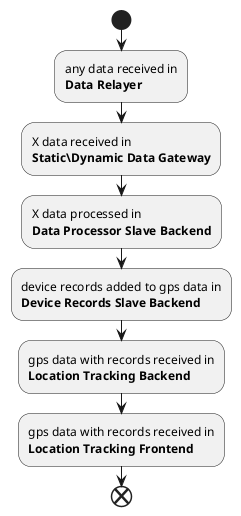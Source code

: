 @startuml data-flow

skinparam Monochrome true

start
:any data received in\n**Data Relayer**;
:X data received in\n**Static\Dynamic Data Gateway**;
:X data processed in\n**Data Processor Slave Backend**;
:device records added to gps data in\n**Device Records Slave Backend**;
:gps data with records received in\n**Location Tracking Backend**;
:gps data with records received in\n**Location Tracking Frontend**;
end

@enduml
